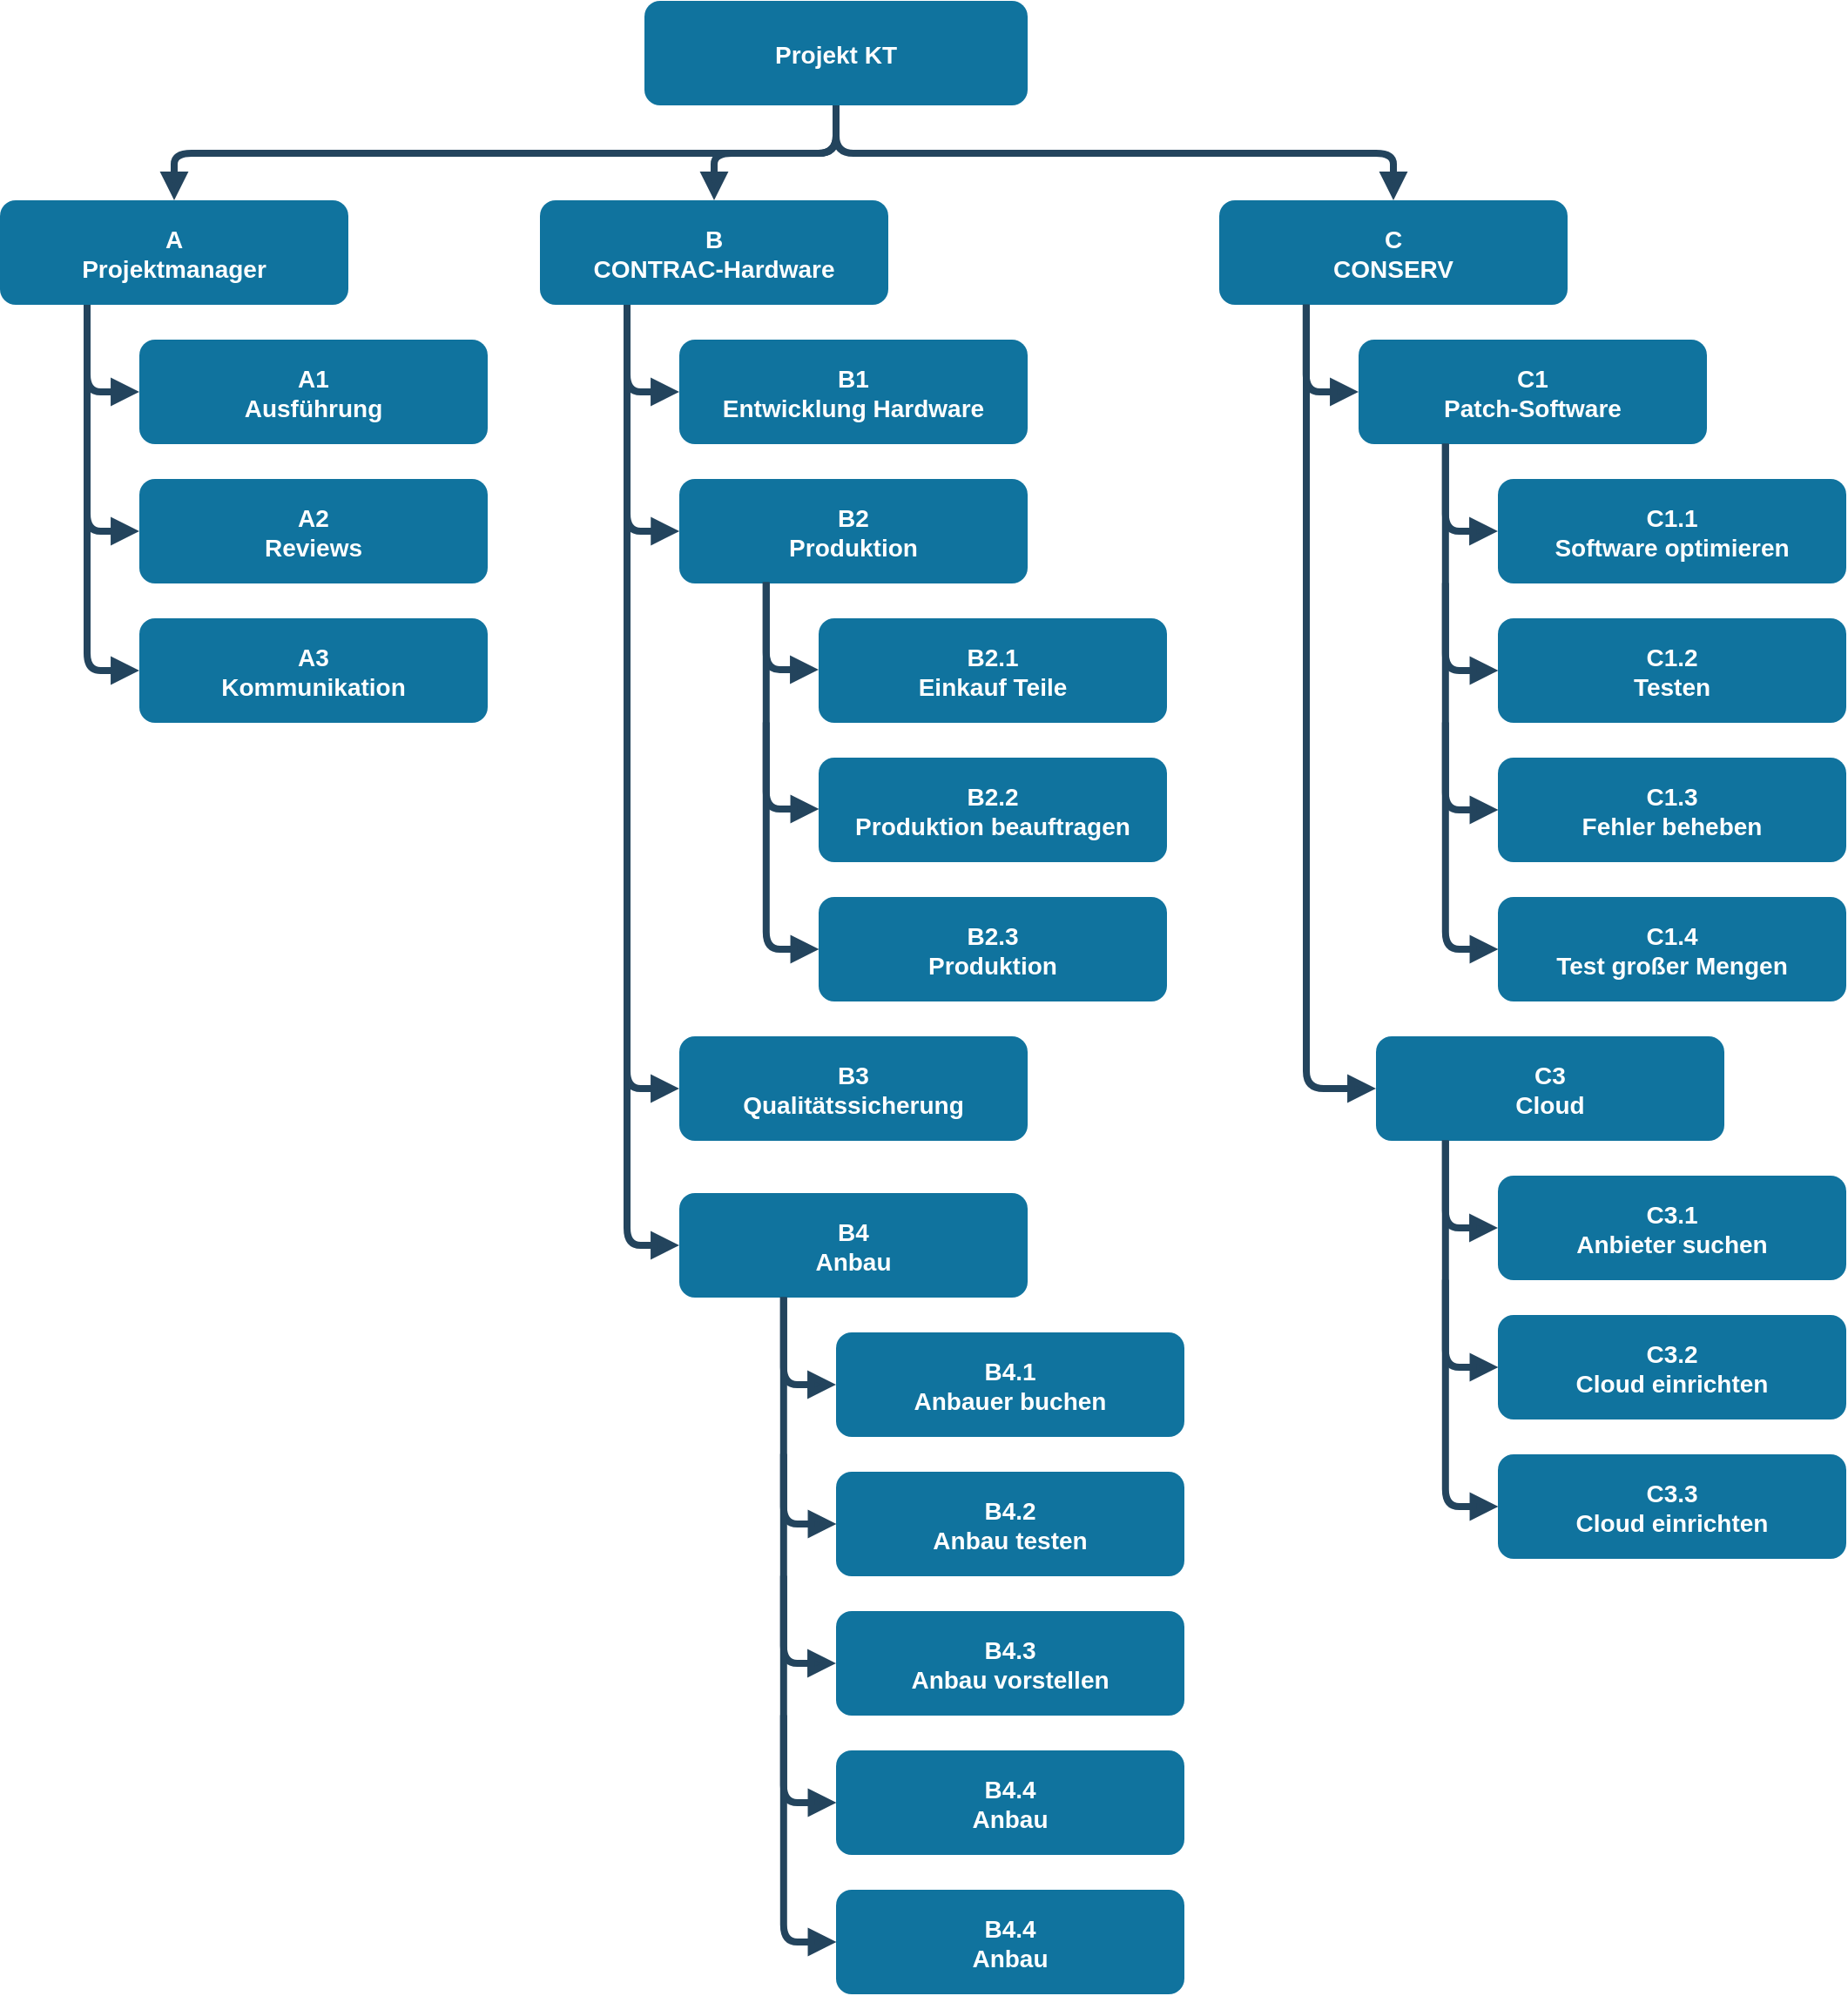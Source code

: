 <mxfile type="device" version="10.8.5"><diagram id="97916047-d0de-89f5-080d-49f4d83e522f" name="Page-1"><mxGraphModel grid="1" dx="1640" dy="981" gridSize="10" guides="1" tooltips="1" connect="1" arrows="1" fold="1" page="1" pageScale="1.5" pageWidth="1169" pageHeight="827" math="0" shadow="0" background="#ffffff"><root><mxCell id="0"/><mxCell id="1" parent="0"/><mxCell id="3" value="Projekt KT" parent="1" vertex="1" style="rounded=1;fillColor=#10739E;strokeColor=none;shadow=0;gradientColor=none;fontStyle=1;fontColor=#FFFFFF;fontSize=14;"><mxGeometry as="geometry" height="60" width="220" y="345.5" x="650"/></mxCell><mxCell id="4" value="A&#10;Projektmanager" parent="1" vertex="1" style="rounded=1;fillColor=#10739E;strokeColor=none;shadow=0;gradientColor=none;fontStyle=1;fontColor=#FFFFFF;fontSize=14;"><mxGeometry as="geometry" height="60" width="200" y="460" x="280"/></mxCell><mxCell id="5" value="B&#10;CONTRAC-Hardware" parent="1" vertex="1" style="rounded=1;fillColor=#10739E;strokeColor=none;shadow=0;gradientColor=none;fontStyle=1;fontColor=#FFFFFF;fontSize=14;"><mxGeometry as="geometry" height="60" width="200" y="460" x="590"/></mxCell><mxCell id="6" value="C&#10;CONSERV" parent="1" vertex="1" style="rounded=1;fillColor=#10739E;strokeColor=none;shadow=0;gradientColor=none;fontStyle=1;fontColor=#FFFFFF;fontSize=14;"><mxGeometry as="geometry" height="60" width="200" y="460" x="980"/></mxCell><mxCell id="30" value="" parent="1" style="edgeStyle=elbowEdgeStyle;elbow=vertical;strokeWidth=4;endArrow=block;endFill=1;fontStyle=1;strokeColor=#23445D;shadow=0;" edge="1" target="5" source="3"><mxGeometry as="geometry" height="100" width="100" y="165.5" x="10"><mxPoint as="sourcePoint" y="265.5" x="10"/><mxPoint as="targetPoint" y="165.5" x="110"/></mxGeometry></mxCell><mxCell id="31" value="" parent="1" style="edgeStyle=elbowEdgeStyle;elbow=vertical;strokeWidth=4;endArrow=block;endFill=1;fontStyle=1;strokeColor=#23445D;shadow=0;" edge="1" target="4" source="3"><mxGeometry as="geometry" height="100" width="100" y="165.5" x="10"><mxPoint as="sourcePoint" y="265.5" x="10"/><mxPoint as="targetPoint" y="165.5" x="110"/></mxGeometry></mxCell><mxCell id="32" value="" parent="1" style="edgeStyle=elbowEdgeStyle;elbow=vertical;strokeWidth=4;endArrow=block;endFill=1;fontStyle=1;strokeColor=#23445D;shadow=0;" edge="1" target="6" source="3"><mxGeometry as="geometry" height="100" width="100" y="165.5" x="10"><mxPoint as="sourcePoint" y="265.5" x="10"/><mxPoint as="targetPoint" y="165.5" x="110"/></mxGeometry></mxCell><mxCell id="4uFHuNQQZKEFm1XkyWv--59" value="A2&#10;Reviews" parent="1" vertex="1" style="rounded=1;fillColor=#10739E;strokeColor=none;shadow=0;gradientColor=none;fontStyle=1;fontColor=#FFFFFF;fontSize=14;"><mxGeometry as="geometry" height="60" width="200" y="620" x="360"/></mxCell><mxCell id="4uFHuNQQZKEFm1XkyWv--60" value="A1&#10;Ausführung" parent="1" vertex="1" style="rounded=1;fillColor=#10739E;strokeColor=none;shadow=0;gradientColor=none;fontStyle=1;fontColor=#FFFFFF;fontSize=14;"><mxGeometry as="geometry" height="60" width="200" y="540" x="360"/></mxCell><mxCell id="4uFHuNQQZKEFm1XkyWv--61" value="A3&#10;Kommunikation" parent="1" vertex="1" style="rounded=1;fillColor=#10739E;strokeColor=none;shadow=0;gradientColor=none;fontStyle=1;fontColor=#FFFFFF;fontSize=14;"><mxGeometry as="geometry" height="60" width="200" y="700" x="360"/></mxCell><mxCell id="4uFHuNQQZKEFm1XkyWv--70" value="" parent="1" style="edgeStyle=elbowEdgeStyle;elbow=vertical;strokeWidth=4;endArrow=block;endFill=1;fontStyle=1;strokeColor=#23445D;shadow=0;entryX=0;entryY=0.5;entryDx=0;entryDy=0;exitX=0.25;exitY=1;exitDx=0;exitDy=0;" edge="1" target="4uFHuNQQZKEFm1XkyWv--60" source="4"><mxGeometry as="geometry" height="100" width="100" y="175.5" x="20"><mxPoint as="sourcePoint" y="415.5" x="770.0"/><mxPoint as="targetPoint" y="470" x="390.0"/><Array as="points"><mxPoint y="570" x="340"/></Array></mxGeometry></mxCell><mxCell id="4uFHuNQQZKEFm1XkyWv--71" value="" parent="1" style="edgeStyle=elbowEdgeStyle;elbow=vertical;strokeWidth=4;endArrow=block;endFill=1;fontStyle=1;strokeColor=#23445D;shadow=0;entryX=0;entryY=0.5;entryDx=0;entryDy=0;exitX=0.25;exitY=1;exitDx=0;exitDy=0;" edge="1" target="4uFHuNQQZKEFm1XkyWv--59" source="4"><mxGeometry as="geometry" height="100" width="100" y="185.5" x="20"><mxPoint as="sourcePoint" y="530.2" x="330"/><mxPoint as="targetPoint" y="580.2" x="360"/><Array as="points"><mxPoint y="650" x="350"/></Array></mxGeometry></mxCell><mxCell id="4uFHuNQQZKEFm1XkyWv--72" value="" parent="1" style="edgeStyle=elbowEdgeStyle;elbow=vertical;strokeWidth=4;endArrow=block;endFill=1;fontStyle=1;strokeColor=#23445D;shadow=0;entryX=0;entryY=0.5;entryDx=0;entryDy=0;exitX=0.25;exitY=1;exitDx=0;exitDy=0;" edge="1" target="4uFHuNQQZKEFm1XkyWv--61" source="4"><mxGeometry as="geometry" height="100" width="100" y="265.5" x="20"><mxPoint as="sourcePoint" y="600.2" x="330"/><mxPoint as="targetPoint" y="730.2" x="360"/><Array as="points"><mxPoint y="730" x="350"/></Array></mxGeometry></mxCell><mxCell id="4uFHuNQQZKEFm1XkyWv--73" value="B1&#10;Entwicklung Hardware" parent="1" vertex="1" style="rounded=1;fillColor=#10739E;strokeColor=none;shadow=0;gradientColor=none;fontStyle=1;fontColor=#FFFFFF;fontSize=14;"><mxGeometry as="geometry" height="60" width="200" y="540" x="670"/></mxCell><mxCell id="4uFHuNQQZKEFm1XkyWv--74" value="B2&#10;Produktion" parent="1" vertex="1" style="rounded=1;fillColor=#10739E;strokeColor=none;shadow=0;gradientColor=none;fontStyle=1;fontColor=#FFFFFF;fontSize=14;"><mxGeometry as="geometry" height="60" width="200" y="620" x="670"/></mxCell><mxCell id="4uFHuNQQZKEFm1XkyWv--75" value="B3&#10;Qualitätssicherung" parent="1" vertex="1" style="rounded=1;fillColor=#10739E;strokeColor=none;shadow=0;gradientColor=none;fontStyle=1;fontColor=#FFFFFF;fontSize=14;"><mxGeometry as="geometry" height="60" width="200" y="940" x="670"/></mxCell><mxCell id="4uFHuNQQZKEFm1XkyWv--77" value="B4&#10;Anbau" parent="1" vertex="1" style="rounded=1;fillColor=#10739E;strokeColor=none;shadow=0;gradientColor=none;fontStyle=1;fontColor=#FFFFFF;fontSize=14;"><mxGeometry as="geometry" height="60" width="200" y="1030" x="670"/></mxCell><mxCell id="4uFHuNQQZKEFm1XkyWv--78" value="B2.1&#10;Einkauf Teile" parent="1" vertex="1" style="rounded=1;fillColor=#10739E;strokeColor=none;shadow=0;gradientColor=none;fontStyle=1;fontColor=#FFFFFF;fontSize=14;"><mxGeometry as="geometry" height="60" width="200" y="700" x="750"/></mxCell><mxCell id="4uFHuNQQZKEFm1XkyWv--79" value="B2.2&#10;Produktion beauftragen" parent="1" vertex="1" style="rounded=1;fillColor=#10739E;strokeColor=none;shadow=0;gradientColor=none;fontStyle=1;fontColor=#FFFFFF;fontSize=14;"><mxGeometry as="geometry" height="60" width="200" y="780" x="750"/></mxCell><mxCell id="4uFHuNQQZKEFm1XkyWv--84" value="B4.1&#10;Anbauer buchen" parent="1" vertex="1" style="rounded=1;fillColor=#10739E;strokeColor=none;shadow=0;gradientColor=none;fontStyle=1;fontColor=#FFFFFF;fontSize=14;"><mxGeometry as="geometry" height="60" width="200" y="1110" x="760"/></mxCell><mxCell id="4uFHuNQQZKEFm1XkyWv--87" value="B4.2&#10;Anbau testen" parent="1" vertex="1" style="rounded=1;fillColor=#10739E;strokeColor=none;shadow=0;gradientColor=none;fontStyle=1;fontColor=#FFFFFF;fontSize=14;"><mxGeometry as="geometry" height="60" width="200" y="1190" x="760"/></mxCell><mxCell id="4uFHuNQQZKEFm1XkyWv--89" value="B4.3&#10;Anbau vorstellen" parent="1" vertex="1" style="rounded=1;fillColor=#10739E;strokeColor=none;shadow=0;gradientColor=none;fontStyle=1;fontColor=#FFFFFF;fontSize=14;"><mxGeometry as="geometry" height="60" width="200" y="1270" x="760"/></mxCell><mxCell id="4uFHuNQQZKEFm1XkyWv--90" value="B4.4&#10;Anbau" parent="1" vertex="1" style="rounded=1;fillColor=#10739E;strokeColor=none;shadow=0;gradientColor=none;fontStyle=1;fontColor=#FFFFFF;fontSize=14;"><mxGeometry as="geometry" height="60" width="200" y="1350" x="760"/></mxCell><mxCell id="4uFHuNQQZKEFm1XkyWv--91" value="" parent="1" style="edgeStyle=elbowEdgeStyle;elbow=vertical;strokeWidth=4;endArrow=block;endFill=1;fontStyle=1;strokeColor=#23445D;shadow=0;entryX=0;entryY=0.5;entryDx=0;entryDy=0;exitX=0.25;exitY=1;exitDx=0;exitDy=0;" edge="1" target="4uFHuNQQZKEFm1XkyWv--73" source="5"><mxGeometry as="geometry" height="100" width="100" y="275.5" x="300"><mxPoint as="sourcePoint" y="529.793" x="610.241"/><mxPoint as="targetPoint" y="740.138" x="639.897"/><Array as="points"><mxPoint y="570" x="660"/></Array></mxGeometry></mxCell><mxCell id="4uFHuNQQZKEFm1XkyWv--92" value="" parent="1" style="edgeStyle=elbowEdgeStyle;elbow=vertical;strokeWidth=4;endArrow=block;endFill=1;fontStyle=1;strokeColor=#23445D;shadow=0;entryX=0;entryY=0.5;entryDx=0;entryDy=0;exitX=0.25;exitY=1;exitDx=0;exitDy=0;" edge="1" source="5"><mxGeometry as="geometry" height="100" width="100" y="355.5" x="300"><mxPoint as="sourcePoint" y="600.143" x="640.095"/><mxPoint as="targetPoint" y="650.143" x="670.095"/><Array as="points"><mxPoint y="650" x="660"/></Array></mxGeometry></mxCell><mxCell id="4uFHuNQQZKEFm1XkyWv--93" value="" parent="1" style="edgeStyle=elbowEdgeStyle;elbow=vertical;strokeWidth=4;endArrow=block;endFill=1;fontStyle=1;strokeColor=#23445D;shadow=0;exitX=0.25;exitY=1;exitDx=0;exitDy=0;entryX=0;entryY=0.5;entryDx=0;entryDy=0;" edge="1" target="4uFHuNQQZKEFm1XkyWv--75" source="5"><mxGeometry as="geometry" height="100" width="100" y="605.5" x="300"><mxPoint as="sourcePoint" y="850.143" x="640.095"/><mxPoint as="targetPoint" y="910" x="620"/><Array as="points"><mxPoint y="970" x="650"/><mxPoint y="890" x="650"/></Array></mxGeometry></mxCell><mxCell id="4uFHuNQQZKEFm1XkyWv--97" value="" parent="1" style="edgeStyle=elbowEdgeStyle;elbow=vertical;strokeWidth=4;endArrow=block;endFill=1;fontStyle=1;strokeColor=#23445D;shadow=0;exitX=0.25;exitY=1;exitDx=0;exitDy=0;entryX=0;entryY=0.5;entryDx=0;entryDy=0;" edge="1" target="4uFHuNQQZKEFm1XkyWv--77" source="5"><mxGeometry as="geometry" height="100" width="100" y="1105.5" x="310"><mxPoint as="sourcePoint" y="1350.143" x="650.095"/><mxPoint as="targetPoint" y="1390.143" x="680.095"/><Array as="points"><mxPoint y="1060" x="630"/></Array></mxGeometry></mxCell><mxCell id="4uFHuNQQZKEFm1XkyWv--98" value="" parent="1" style="edgeStyle=elbowEdgeStyle;elbow=vertical;strokeWidth=4;endArrow=block;endFill=1;fontStyle=1;strokeColor=#23445D;shadow=0;exitX=0.25;exitY=1;exitDx=0;exitDy=0;" edge="1"><mxGeometry as="geometry" height="100" width="100" y="445" x="380"><mxPoint as="sourcePoint" y="679.293" x="719.897"/><mxPoint as="targetPoint" y="729.5" x="750.0"/><Array as="points"><mxPoint y="729.5" x="730"/></Array></mxGeometry></mxCell><mxCell id="4uFHuNQQZKEFm1XkyWv--99" value="" parent="1" style="edgeStyle=elbowEdgeStyle;elbow=vertical;strokeWidth=4;endArrow=block;endFill=1;fontStyle=1;strokeColor=#23445D;shadow=0;exitX=0.25;exitY=1;exitDx=0;exitDy=0;entryX=0;entryY=0.5;entryDx=0;entryDy=0;" edge="1"><mxGeometry as="geometry" height="100" width="100" y="535" x="380"><mxPoint as="sourcePoint" y="679.293" x="719.897"/><mxPoint as="targetPoint" y="809.638" x="750.241"/><Array as="points"><mxPoint y="809.5" x="740"/></Array></mxGeometry></mxCell><mxCell id="4uFHuNQQZKEFm1XkyWv--102" value="" parent="1" style="edgeStyle=elbowEdgeStyle;elbow=vertical;strokeWidth=4;endArrow=block;endFill=1;fontStyle=1;strokeColor=#23445D;shadow=0;exitX=0.25;exitY=1;exitDx=0;exitDy=0;" edge="1"><mxGeometry as="geometry" height="100" width="100" y="855.5" x="390"><mxPoint as="sourcePoint" y="1089.793" x="729.897"/><mxPoint as="targetPoint" y="1140.0" x="760.0"/><Array as="points"><mxPoint y="1140" x="740"/></Array></mxGeometry></mxCell><mxCell id="4uFHuNQQZKEFm1XkyWv--103" value="" parent="1" style="edgeStyle=elbowEdgeStyle;elbow=vertical;strokeWidth=4;endArrow=block;endFill=1;fontStyle=1;strokeColor=#23445D;shadow=0;exitX=0.25;exitY=1;exitDx=0;exitDy=0;entryX=0;entryY=0.5;entryDx=0;entryDy=0;" edge="1"><mxGeometry as="geometry" height="100" width="100" y="945.5" x="390"><mxPoint as="sourcePoint" y="1089.793" x="729.897"/><mxPoint as="targetPoint" y="1220.138" x="760.241"/><Array as="points"><mxPoint y="1220" x="750"/></Array></mxGeometry></mxCell><mxCell id="4uFHuNQQZKEFm1XkyWv--104" value="" parent="1" style="edgeStyle=elbowEdgeStyle;elbow=vertical;strokeWidth=4;endArrow=block;endFill=1;fontStyle=1;strokeColor=#23445D;shadow=0;exitX=0.25;exitY=1;exitDx=0;exitDy=0;entryX=0;entryY=0.5;entryDx=0;entryDy=0;" edge="1"><mxGeometry as="geometry" height="100" width="100" y="1035.5" x="390"><mxPoint as="sourcePoint" y="1179.793" x="729.897"/><mxPoint as="targetPoint" y="1299.588" x="760"/><Array as="points"><mxPoint y="1300" x="750"/></Array></mxGeometry></mxCell><mxCell id="4uFHuNQQZKEFm1XkyWv--105" value="" parent="1" style="edgeStyle=elbowEdgeStyle;elbow=vertical;strokeWidth=4;endArrow=block;endFill=1;fontStyle=1;strokeColor=#23445D;shadow=0;exitX=0.25;exitY=1;exitDx=0;exitDy=0;entryX=0;entryY=0.5;entryDx=0;entryDy=0;" edge="1"><mxGeometry as="geometry" height="100" width="100" y="1105.5" x="390"><mxPoint as="sourcePoint" y="1249.793" x="729.897"/><mxPoint as="targetPoint" y="1380.138" x="760.241"/><Array as="points"><mxPoint y="1380" x="750"/></Array></mxGeometry></mxCell><mxCell id="4uFHuNQQZKEFm1XkyWv--109" value="C1&#10;Patch-Software" parent="1" vertex="1" style="rounded=1;fillColor=#10739E;strokeColor=none;shadow=0;gradientColor=none;fontStyle=1;fontColor=#FFFFFF;fontSize=14;"><mxGeometry as="geometry" height="60" width="200" y="540" x="1060"/></mxCell><mxCell id="4uFHuNQQZKEFm1XkyWv--110" value="C1.4&#10;Test großer Mengen" parent="1" vertex="1" style="rounded=1;fillColor=#10739E;strokeColor=none;shadow=0;gradientColor=none;fontStyle=1;fontColor=#FFFFFF;fontSize=14;"><mxGeometry as="geometry" height="60" width="200" y="860" x="1140"/></mxCell><mxCell id="4uFHuNQQZKEFm1XkyWv--111" value="C3&#10;Cloud" parent="1" vertex="1" style="rounded=1;fillColor=#10739E;strokeColor=none;shadow=0;gradientColor=none;fontStyle=1;fontColor=#FFFFFF;fontSize=14;"><mxGeometry as="geometry" height="60" width="200" y="940" x="1070"/></mxCell><mxCell id="4uFHuNQQZKEFm1XkyWv--112" value="C1.1&#10;Software optimieren" parent="1" vertex="1" style="rounded=1;fillColor=#10739E;strokeColor=none;shadow=0;gradientColor=none;fontStyle=1;fontColor=#FFFFFF;fontSize=14;"><mxGeometry as="geometry" height="60" width="200" y="620" x="1140"/></mxCell><mxCell id="4uFHuNQQZKEFm1XkyWv--113" value="C1.2&#10;Testen" parent="1" vertex="1" style="rounded=1;fillColor=#10739E;strokeColor=none;shadow=0;gradientColor=none;fontStyle=1;fontColor=#FFFFFF;fontSize=14;"><mxGeometry as="geometry" height="60" width="200" y="700" x="1140"/></mxCell><mxCell id="4uFHuNQQZKEFm1XkyWv--114" value="C1.3&#10;Fehler beheben" parent="1" vertex="1" style="rounded=1;fillColor=#10739E;strokeColor=none;shadow=0;gradientColor=none;fontStyle=1;fontColor=#FFFFFF;fontSize=14;"><mxGeometry as="geometry" height="60" width="200" y="780" x="1140"/></mxCell><mxCell id="4uFHuNQQZKEFm1XkyWv--115" value="C3.1&#10;Anbieter suchen" parent="1" vertex="1" style="rounded=1;fillColor=#10739E;strokeColor=none;shadow=0;gradientColor=none;fontStyle=1;fontColor=#FFFFFF;fontSize=14;"><mxGeometry as="geometry" height="60" width="200" y="1020" x="1140"/></mxCell><mxCell id="4uFHuNQQZKEFm1XkyWv--116" value="C3.2&#10;Cloud einrichten" parent="1" vertex="1" style="rounded=1;fillColor=#10739E;strokeColor=none;shadow=0;gradientColor=none;fontStyle=1;fontColor=#FFFFFF;fontSize=14;"><mxGeometry as="geometry" height="60" width="200" y="1100" x="1140"/></mxCell><mxCell id="4uFHuNQQZKEFm1XkyWv--117" value="C3.3&#10;Cloud einrichten" parent="1" vertex="1" style="rounded=1;fillColor=#10739E;strokeColor=none;shadow=0;gradientColor=none;fontStyle=1;fontColor=#FFFFFF;fontSize=14;"><mxGeometry as="geometry" height="60" width="200" y="1180" x="1140"/></mxCell><mxCell id="4uFHuNQQZKEFm1XkyWv--119" value="" parent="1" style="edgeStyle=elbowEdgeStyle;elbow=vertical;strokeWidth=4;endArrow=block;endFill=1;fontStyle=1;strokeColor=#23445D;shadow=0;exitX=0.25;exitY=1;exitDx=0;exitDy=0;entryX=0;entryY=0.5;entryDx=0;entryDy=0;" edge="1" target="4uFHuNQQZKEFm1XkyWv--111" source="6"><mxGeometry as="geometry" height="100" width="100" y="1115.5" x="710"><mxPoint as="sourcePoint" y="529.793" x="1039.897"/><mxPoint as="targetPoint" y="1380.138" x="1070.241"/><Array as="points"><mxPoint y="970" x="1050"/></Array></mxGeometry></mxCell><mxCell id="4uFHuNQQZKEFm1XkyWv--121" value="" parent="1" style="edgeStyle=elbowEdgeStyle;elbow=vertical;strokeWidth=4;endArrow=block;endFill=1;fontStyle=1;strokeColor=#23445D;shadow=0;exitX=0.25;exitY=1;exitDx=0;exitDy=0;" edge="1"><mxGeometry as="geometry" height="100" width="100" y="365.5" x="770"><mxPoint as="sourcePoint" y="599.793" x="1109.897"/><mxPoint as="targetPoint" y="650.0" x="1140"/><Array as="points"><mxPoint y="650" x="1120"/></Array></mxGeometry></mxCell><mxCell id="4uFHuNQQZKEFm1XkyWv--122" value="" parent="1" style="edgeStyle=elbowEdgeStyle;elbow=vertical;strokeWidth=4;endArrow=block;endFill=1;fontStyle=1;strokeColor=#23445D;shadow=0;exitX=0.25;exitY=1;exitDx=0;exitDy=0;entryX=0;entryY=0.5;entryDx=0;entryDy=0;" edge="1"><mxGeometry as="geometry" height="100" width="100" y="455.5" x="770"><mxPoint as="sourcePoint" y="599.793" x="1109.897"/><mxPoint as="targetPoint" y="730.138" x="1140.241"/><Array as="points"><mxPoint y="730" x="1130"/></Array></mxGeometry></mxCell><mxCell id="4uFHuNQQZKEFm1XkyWv--123" value="" parent="1" style="edgeStyle=elbowEdgeStyle;elbow=vertical;strokeWidth=4;endArrow=block;endFill=1;fontStyle=1;strokeColor=#23445D;shadow=0;exitX=0.25;exitY=1;exitDx=0;exitDy=0;entryX=0;entryY=0.5;entryDx=0;entryDy=0;" edge="1"><mxGeometry as="geometry" height="100" width="100" y="535.5" x="770"><mxPoint as="sourcePoint" y="679.793" x="1109.897"/><mxPoint as="targetPoint" y="810.138" x="1140.241"/><Array as="points"><mxPoint y="810" x="1130"/></Array></mxGeometry></mxCell><mxCell id="4uFHuNQQZKEFm1XkyWv--124" value="" parent="1" style="edgeStyle=elbowEdgeStyle;elbow=vertical;strokeWidth=4;endArrow=block;endFill=1;fontStyle=1;strokeColor=#23445D;shadow=0;exitX=0.25;exitY=1;exitDx=0;exitDy=0;" edge="1"><mxGeometry as="geometry" height="100" width="100" y="765.5" x="770"><mxPoint as="sourcePoint" y="999.793" x="1109.897"/><mxPoint as="targetPoint" y="1050.0" x="1140"/><Array as="points"><mxPoint y="1050" x="1120"/></Array></mxGeometry></mxCell><mxCell id="4uFHuNQQZKEFm1XkyWv--125" value="" parent="1" style="edgeStyle=elbowEdgeStyle;elbow=vertical;strokeWidth=4;endArrow=block;endFill=1;fontStyle=1;strokeColor=#23445D;shadow=0;exitX=0.25;exitY=1;exitDx=0;exitDy=0;entryX=0;entryY=0.5;entryDx=0;entryDy=0;" edge="1"><mxGeometry as="geometry" height="100" width="100" y="855.5" x="770"><mxPoint as="sourcePoint" y="999.793" x="1109.897"/><mxPoint as="targetPoint" y="1130.138" x="1140.241"/><Array as="points"><mxPoint y="1130" x="1130"/></Array></mxGeometry></mxCell><mxCell id="4uFHuNQQZKEFm1XkyWv--126" value="" parent="1" style="edgeStyle=elbowEdgeStyle;elbow=vertical;strokeWidth=4;endArrow=block;endFill=1;fontStyle=1;strokeColor=#23445D;shadow=0;exitX=0.25;exitY=1;exitDx=0;exitDy=0;entryX=0;entryY=0.5;entryDx=0;entryDy=0;" edge="1"><mxGeometry as="geometry" height="100" width="100" y="935.5" x="770"><mxPoint as="sourcePoint" y="1079.793" x="1109.897"/><mxPoint as="targetPoint" y="1210.138" x="1140.241"/><Array as="points"><mxPoint y="1210" x="1130"/></Array></mxGeometry></mxCell><mxCell id="4uFHuNQQZKEFm1XkyWv--127" value="" parent="1" style="edgeStyle=elbowEdgeStyle;elbow=vertical;strokeWidth=4;endArrow=block;endFill=1;fontStyle=1;strokeColor=#23445D;shadow=0;exitX=0.25;exitY=1;exitDx=0;exitDy=0;" edge="1"><mxGeometry as="geometry" height="100" width="100" y="285.5" x="690"><mxPoint as="sourcePoint" y="519.793" x="1029.897"/><mxPoint as="targetPoint" y="570.0" x="1060"/><Array as="points"><mxPoint y="570" x="1040"/></Array></mxGeometry></mxCell><mxCell id="KHUm5uPwD9uLRGm9Scsi-32" value="B4.4&#10;Anbau" parent="1" vertex="1" style="rounded=1;fillColor=#10739E;strokeColor=none;shadow=0;gradientColor=none;fontStyle=1;fontColor=#FFFFFF;fontSize=14;"><mxGeometry as="geometry" height="60" width="200" y="1430" x="760"/></mxCell><mxCell id="KHUm5uPwD9uLRGm9Scsi-33" value="" parent="1" style="edgeStyle=elbowEdgeStyle;elbow=vertical;strokeWidth=4;endArrow=block;endFill=1;fontStyle=1;strokeColor=#23445D;shadow=0;exitX=0.25;exitY=1;exitDx=0;exitDy=0;entryX=0;entryY=0.5;entryDx=0;entryDy=0;" edge="1"><mxGeometry as="geometry" height="100" width="100" y="1185.5" x="390"><mxPoint as="sourcePoint" y="1329.793" x="729.897"/><mxPoint as="targetPoint" y="1460.138" x="760.241"/><Array as="points"><mxPoint y="1460" x="750"/></Array></mxGeometry></mxCell><mxCell id="KHUm5uPwD9uLRGm9Scsi-34" value="B2.3&#10;Produktion" parent="1" vertex="1" style="rounded=1;fillColor=#10739E;strokeColor=none;shadow=0;gradientColor=none;fontStyle=1;fontColor=#FFFFFF;fontSize=14;"><mxGeometry as="geometry" height="60" width="200" y="860" x="750"/></mxCell><mxCell id="KHUm5uPwD9uLRGm9Scsi-35" value="" parent="1" style="edgeStyle=elbowEdgeStyle;elbow=vertical;strokeWidth=4;endArrow=block;endFill=1;fontStyle=1;strokeColor=#23445D;shadow=0;exitX=0.25;exitY=1;exitDx=0;exitDy=0;entryX=0;entryY=0.5;entryDx=0;entryDy=0;" edge="1"><mxGeometry as="geometry" height="100" width="100" y="615.5" x="380"><mxPoint as="sourcePoint" y="759.793" x="719.897"/><mxPoint as="targetPoint" y="890.138" x="750.241"/><Array as="points"><mxPoint y="890" x="740"/></Array></mxGeometry></mxCell><mxCell id="KHUm5uPwD9uLRGm9Scsi-36" value="" parent="1" style="edgeStyle=elbowEdgeStyle;elbow=vertical;strokeWidth=4;endArrow=block;endFill=1;fontStyle=1;strokeColor=#23445D;shadow=0;exitX=0.25;exitY=1;exitDx=0;exitDy=0;entryX=0;entryY=0.5;entryDx=0;entryDy=0;" edge="1"><mxGeometry as="geometry" height="100" width="100" y="615.5" x="770"><mxPoint as="sourcePoint" y="759.793" x="1109.897"/><mxPoint as="targetPoint" y="890.138" x="1140.241"/><Array as="points"><mxPoint y="890" x="1130"/></Array></mxGeometry></mxCell></root></mxGraphModel></diagram></mxfile>